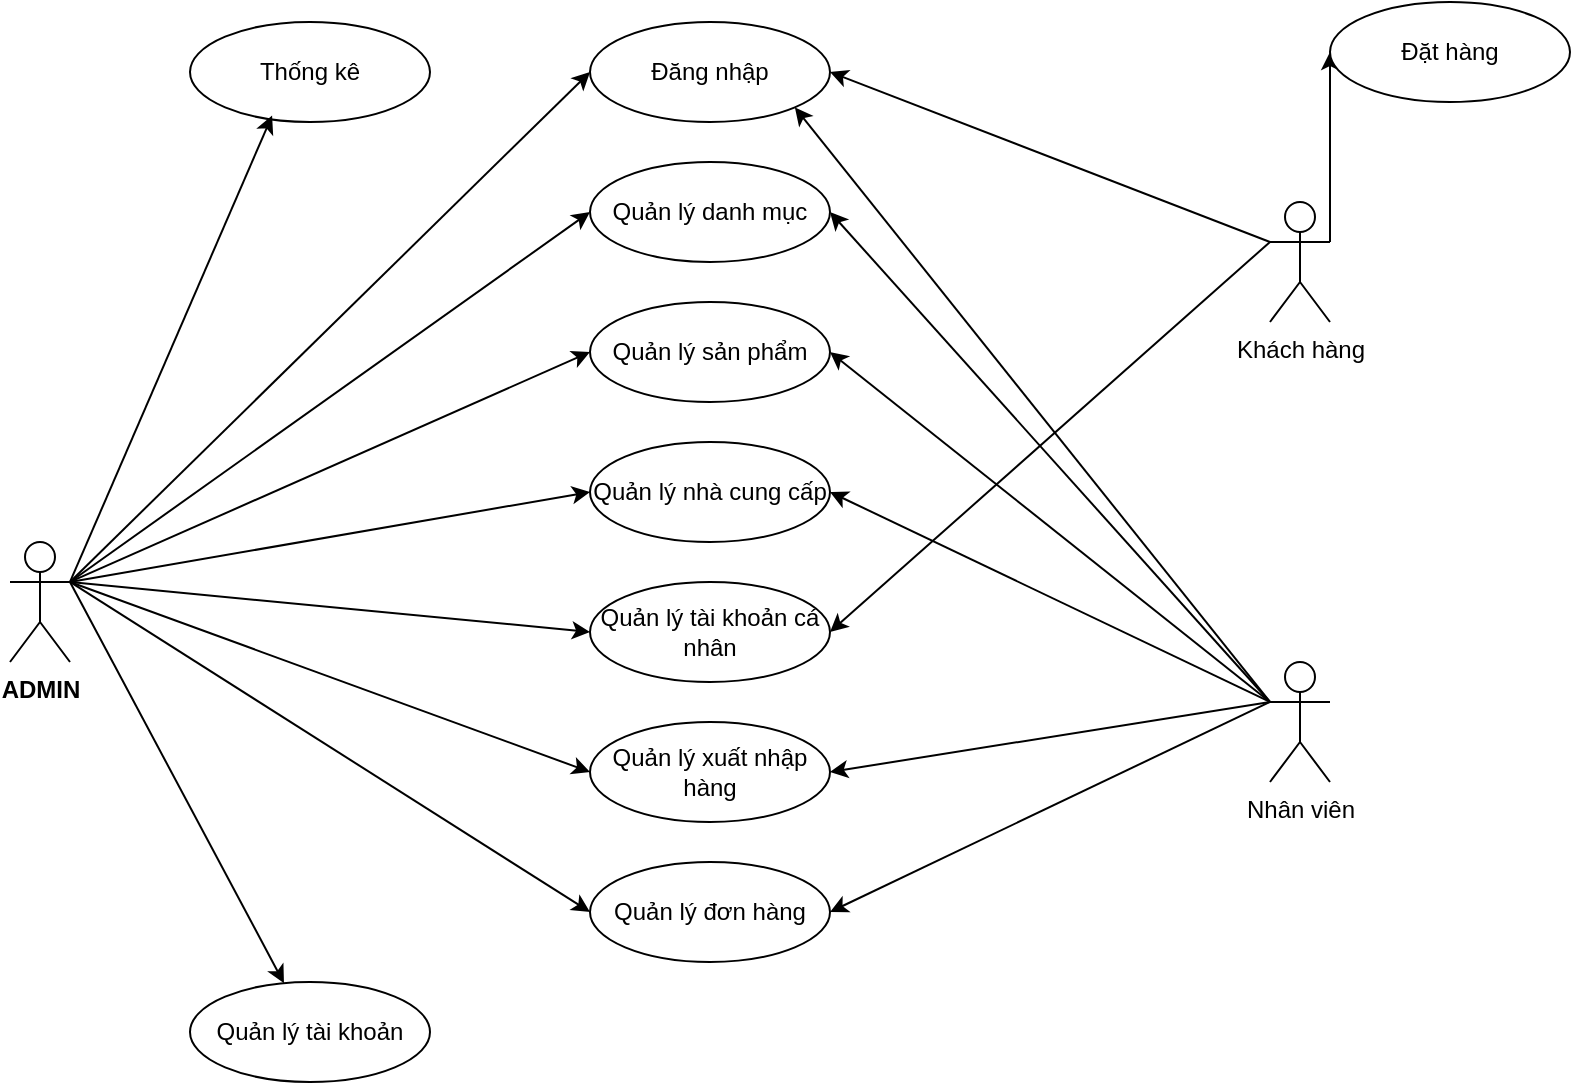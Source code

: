 <mxfile version="22.0.8" type="device" pages="2">
  <diagram name="Page-1" id="rfDXBSvpLKXDS1y6VzKi">
    <mxGraphModel dx="872" dy="465" grid="1" gridSize="10" guides="1" tooltips="1" connect="1" arrows="1" fold="1" page="1" pageScale="1" pageWidth="850" pageHeight="1100" math="0" shadow="0">
      <root>
        <mxCell id="0" />
        <mxCell id="1" parent="0" />
        <mxCell id="I2rS9WQ6NtNfmDlCDcJY-1" value="ADMIN&lt;br&gt;" style="shape=umlActor;verticalLabelPosition=bottom;verticalAlign=top;html=1;outlineConnect=0;fontStyle=1;labelBackgroundColor=none;labelBorderColor=none;gradientColor=default;fillColor=none;" parent="1" vertex="1">
          <mxGeometry x="70" y="290" width="30" height="60" as="geometry" />
        </mxCell>
        <mxCell id="I2rS9WQ6NtNfmDlCDcJY-4" value="Nhân viên" style="shape=umlActor;verticalLabelPosition=bottom;verticalAlign=top;html=1;outlineConnect=0;" parent="1" vertex="1">
          <mxGeometry x="700" y="350" width="30" height="60" as="geometry" />
        </mxCell>
        <mxCell id="I2rS9WQ6NtNfmDlCDcJY-5" value="Khách hàng" style="shape=umlActor;verticalLabelPosition=bottom;verticalAlign=top;html=1;outlineConnect=0;" parent="1" vertex="1">
          <mxGeometry x="700" y="120" width="30" height="60" as="geometry" />
        </mxCell>
        <mxCell id="I2rS9WQ6NtNfmDlCDcJY-10" value="Đăng nhập" style="ellipse;whiteSpace=wrap;html=1;" parent="1" vertex="1">
          <mxGeometry x="360" y="30" width="120" height="50" as="geometry" />
        </mxCell>
        <mxCell id="I2rS9WQ6NtNfmDlCDcJY-11" value="Quản lý danh mục" style="ellipse;whiteSpace=wrap;html=1;" parent="1" vertex="1">
          <mxGeometry x="360" y="100" width="120" height="50" as="geometry" />
        </mxCell>
        <mxCell id="I2rS9WQ6NtNfmDlCDcJY-12" value="Quản lý sản phẩm" style="ellipse;whiteSpace=wrap;html=1;" parent="1" vertex="1">
          <mxGeometry x="360" y="170" width="120" height="50" as="geometry" />
        </mxCell>
        <mxCell id="I2rS9WQ6NtNfmDlCDcJY-13" value="Quản lý xuất nhập hàng" style="ellipse;whiteSpace=wrap;html=1;" parent="1" vertex="1">
          <mxGeometry x="360" y="380" width="120" height="50" as="geometry" />
        </mxCell>
        <mxCell id="I2rS9WQ6NtNfmDlCDcJY-14" value="Quản lý tài khoản cá nhân" style="ellipse;whiteSpace=wrap;html=1;" parent="1" vertex="1">
          <mxGeometry x="360" y="310" width="120" height="50" as="geometry" />
        </mxCell>
        <mxCell id="I2rS9WQ6NtNfmDlCDcJY-15" value="Quản lý nhà cung cấp" style="ellipse;whiteSpace=wrap;html=1;" parent="1" vertex="1">
          <mxGeometry x="360" y="240" width="120" height="50" as="geometry" />
        </mxCell>
        <mxCell id="I2rS9WQ6NtNfmDlCDcJY-16" value="Thống kê" style="ellipse;whiteSpace=wrap;html=1;" parent="1" vertex="1">
          <mxGeometry x="160" y="30" width="120" height="50" as="geometry" />
        </mxCell>
        <mxCell id="I2rS9WQ6NtNfmDlCDcJY-17" value="Quản lý tài khoản" style="ellipse;whiteSpace=wrap;html=1;" parent="1" vertex="1">
          <mxGeometry x="160" y="510" width="120" height="50" as="geometry" />
        </mxCell>
        <mxCell id="I2rS9WQ6NtNfmDlCDcJY-19" value="" style="endArrow=classic;html=1;rounded=0;exitX=1;exitY=0.333;exitDx=0;exitDy=0;exitPerimeter=0;entryX=0;entryY=0.5;entryDx=0;entryDy=0;" parent="1" source="I2rS9WQ6NtNfmDlCDcJY-1" target="I2rS9WQ6NtNfmDlCDcJY-10" edge="1">
          <mxGeometry width="50" height="50" relative="1" as="geometry">
            <mxPoint x="380" y="310" as="sourcePoint" />
            <mxPoint x="430" y="260" as="targetPoint" />
          </mxGeometry>
        </mxCell>
        <mxCell id="I2rS9WQ6NtNfmDlCDcJY-20" value="" style="endArrow=classic;html=1;rounded=0;exitX=1;exitY=0.333;exitDx=0;exitDy=0;exitPerimeter=0;entryX=0;entryY=0.5;entryDx=0;entryDy=0;" parent="1" source="I2rS9WQ6NtNfmDlCDcJY-1" target="I2rS9WQ6NtNfmDlCDcJY-11" edge="1">
          <mxGeometry width="50" height="50" relative="1" as="geometry">
            <mxPoint x="380" y="310" as="sourcePoint" />
            <mxPoint x="430" y="260" as="targetPoint" />
          </mxGeometry>
        </mxCell>
        <mxCell id="I2rS9WQ6NtNfmDlCDcJY-21" value="" style="endArrow=classic;html=1;rounded=0;exitX=1;exitY=0.333;exitDx=0;exitDy=0;exitPerimeter=0;entryX=0;entryY=0.5;entryDx=0;entryDy=0;" parent="1" source="I2rS9WQ6NtNfmDlCDcJY-1" target="I2rS9WQ6NtNfmDlCDcJY-12" edge="1">
          <mxGeometry width="50" height="50" relative="1" as="geometry">
            <mxPoint x="380" y="310" as="sourcePoint" />
            <mxPoint x="430" y="260" as="targetPoint" />
          </mxGeometry>
        </mxCell>
        <mxCell id="I2rS9WQ6NtNfmDlCDcJY-22" value="" style="endArrow=classic;html=1;rounded=0;exitX=1;exitY=0.333;exitDx=0;exitDy=0;exitPerimeter=0;entryX=0;entryY=0.5;entryDx=0;entryDy=0;" parent="1" source="I2rS9WQ6NtNfmDlCDcJY-1" target="I2rS9WQ6NtNfmDlCDcJY-15" edge="1">
          <mxGeometry width="50" height="50" relative="1" as="geometry">
            <mxPoint x="380" y="310" as="sourcePoint" />
            <mxPoint x="290" y="290" as="targetPoint" />
          </mxGeometry>
        </mxCell>
        <mxCell id="I2rS9WQ6NtNfmDlCDcJY-24" value="" style="endArrow=classic;html=1;rounded=0;entryX=0;entryY=0.5;entryDx=0;entryDy=0;" parent="1" target="I2rS9WQ6NtNfmDlCDcJY-14" edge="1">
          <mxGeometry width="50" height="50" relative="1" as="geometry">
            <mxPoint x="100" y="310" as="sourcePoint" />
            <mxPoint x="430" y="260" as="targetPoint" />
          </mxGeometry>
        </mxCell>
        <mxCell id="I2rS9WQ6NtNfmDlCDcJY-25" value="" style="endArrow=classic;html=1;rounded=0;exitX=1;exitY=0.333;exitDx=0;exitDy=0;exitPerimeter=0;entryX=0;entryY=0.5;entryDx=0;entryDy=0;" parent="1" source="I2rS9WQ6NtNfmDlCDcJY-1" target="I2rS9WQ6NtNfmDlCDcJY-13" edge="1">
          <mxGeometry width="50" height="50" relative="1" as="geometry">
            <mxPoint x="380" y="310" as="sourcePoint" />
            <mxPoint x="430" y="260" as="targetPoint" />
          </mxGeometry>
        </mxCell>
        <mxCell id="I2rS9WQ6NtNfmDlCDcJY-26" value="" style="endArrow=classic;html=1;rounded=0;exitX=1;exitY=0.333;exitDx=0;exitDy=0;exitPerimeter=0;" parent="1" source="I2rS9WQ6NtNfmDlCDcJY-1" target="I2rS9WQ6NtNfmDlCDcJY-17" edge="1">
          <mxGeometry width="50" height="50" relative="1" as="geometry">
            <mxPoint x="380" y="310" as="sourcePoint" />
            <mxPoint x="430" y="260" as="targetPoint" />
          </mxGeometry>
        </mxCell>
        <mxCell id="I2rS9WQ6NtNfmDlCDcJY-27" value="" style="endArrow=classic;html=1;rounded=0;exitX=1;exitY=0.333;exitDx=0;exitDy=0;exitPerimeter=0;entryX=0.342;entryY=0.936;entryDx=0;entryDy=0;entryPerimeter=0;" parent="1" source="I2rS9WQ6NtNfmDlCDcJY-1" target="I2rS9WQ6NtNfmDlCDcJY-16" edge="1">
          <mxGeometry width="50" height="50" relative="1" as="geometry">
            <mxPoint x="380" y="310" as="sourcePoint" />
            <mxPoint x="430" y="260" as="targetPoint" />
          </mxGeometry>
        </mxCell>
        <mxCell id="I2rS9WQ6NtNfmDlCDcJY-29" value="" style="endArrow=classic;html=1;rounded=0;exitX=0;exitY=0.333;exitDx=0;exitDy=0;exitPerimeter=0;entryX=1;entryY=0.5;entryDx=0;entryDy=0;" parent="1" source="I2rS9WQ6NtNfmDlCDcJY-5" target="I2rS9WQ6NtNfmDlCDcJY-10" edge="1">
          <mxGeometry width="50" height="50" relative="1" as="geometry">
            <mxPoint x="380" y="310" as="sourcePoint" />
            <mxPoint x="430" y="260" as="targetPoint" />
          </mxGeometry>
        </mxCell>
        <mxCell id="I2rS9WQ6NtNfmDlCDcJY-30" value="" style="endArrow=classic;html=1;rounded=0;entryX=0;entryY=0.5;entryDx=0;entryDy=0;exitX=1;exitY=0.333;exitDx=0;exitDy=0;exitPerimeter=0;" parent="1" source="I2rS9WQ6NtNfmDlCDcJY-5" target="I2rS9WQ6NtNfmDlCDcJY-32" edge="1">
          <mxGeometry width="50" height="50" relative="1" as="geometry">
            <mxPoint x="675" y="25" as="sourcePoint" />
            <mxPoint x="670.0" y="25" as="targetPoint" />
          </mxGeometry>
        </mxCell>
        <mxCell id="I2rS9WQ6NtNfmDlCDcJY-32" value="Đặt hàng" style="ellipse;whiteSpace=wrap;html=1;" parent="1" vertex="1">
          <mxGeometry x="730" y="20" width="120" height="50" as="geometry" />
        </mxCell>
        <mxCell id="I2rS9WQ6NtNfmDlCDcJY-33" value="" style="endArrow=classic;html=1;rounded=0;exitX=0;exitY=0.333;exitDx=0;exitDy=0;exitPerimeter=0;entryX=1;entryY=1;entryDx=0;entryDy=0;" parent="1" source="I2rS9WQ6NtNfmDlCDcJY-4" target="I2rS9WQ6NtNfmDlCDcJY-10" edge="1">
          <mxGeometry width="50" height="50" relative="1" as="geometry">
            <mxPoint x="380" y="310" as="sourcePoint" />
            <mxPoint x="430" y="260" as="targetPoint" />
          </mxGeometry>
        </mxCell>
        <mxCell id="I2rS9WQ6NtNfmDlCDcJY-34" value="" style="endArrow=classic;html=1;rounded=0;exitX=0;exitY=0.333;exitDx=0;exitDy=0;exitPerimeter=0;entryX=1;entryY=0.5;entryDx=0;entryDy=0;" parent="1" source="I2rS9WQ6NtNfmDlCDcJY-4" target="I2rS9WQ6NtNfmDlCDcJY-11" edge="1">
          <mxGeometry width="50" height="50" relative="1" as="geometry">
            <mxPoint x="380" y="310" as="sourcePoint" />
            <mxPoint x="430" y="260" as="targetPoint" />
          </mxGeometry>
        </mxCell>
        <mxCell id="I2rS9WQ6NtNfmDlCDcJY-35" value="" style="endArrow=classic;html=1;rounded=0;exitX=0;exitY=0.333;exitDx=0;exitDy=0;exitPerimeter=0;entryX=1;entryY=0.5;entryDx=0;entryDy=0;" parent="1" source="I2rS9WQ6NtNfmDlCDcJY-4" target="I2rS9WQ6NtNfmDlCDcJY-12" edge="1">
          <mxGeometry width="50" height="50" relative="1" as="geometry">
            <mxPoint x="380" y="310" as="sourcePoint" />
            <mxPoint x="430" y="260" as="targetPoint" />
          </mxGeometry>
        </mxCell>
        <mxCell id="I2rS9WQ6NtNfmDlCDcJY-36" value="Quản lý đơn hàng" style="ellipse;whiteSpace=wrap;html=1;" parent="1" vertex="1">
          <mxGeometry x="360" y="450" width="120" height="50" as="geometry" />
        </mxCell>
        <mxCell id="I2rS9WQ6NtNfmDlCDcJY-38" value="" style="endArrow=classic;html=1;rounded=0;exitX=0;exitY=0.333;exitDx=0;exitDy=0;exitPerimeter=0;entryX=1;entryY=0.5;entryDx=0;entryDy=0;" parent="1" source="I2rS9WQ6NtNfmDlCDcJY-4" target="I2rS9WQ6NtNfmDlCDcJY-15" edge="1">
          <mxGeometry width="50" height="50" relative="1" as="geometry">
            <mxPoint x="380" y="370" as="sourcePoint" />
            <mxPoint x="430" y="320" as="targetPoint" />
          </mxGeometry>
        </mxCell>
        <mxCell id="I2rS9WQ6NtNfmDlCDcJY-39" value="" style="endArrow=classic;html=1;rounded=0;exitX=0;exitY=0.333;exitDx=0;exitDy=0;exitPerimeter=0;entryX=1;entryY=0.5;entryDx=0;entryDy=0;" parent="1" source="I2rS9WQ6NtNfmDlCDcJY-4" target="I2rS9WQ6NtNfmDlCDcJY-36" edge="1">
          <mxGeometry width="50" height="50" relative="1" as="geometry">
            <mxPoint x="380" y="370" as="sourcePoint" />
            <mxPoint x="430" y="320" as="targetPoint" />
          </mxGeometry>
        </mxCell>
        <mxCell id="I2rS9WQ6NtNfmDlCDcJY-40" value="" style="endArrow=classic;html=1;rounded=0;exitX=1;exitY=0.333;exitDx=0;exitDy=0;exitPerimeter=0;entryX=0;entryY=0.5;entryDx=0;entryDy=0;" parent="1" source="I2rS9WQ6NtNfmDlCDcJY-1" target="I2rS9WQ6NtNfmDlCDcJY-36" edge="1">
          <mxGeometry width="50" height="50" relative="1" as="geometry">
            <mxPoint x="380" y="370" as="sourcePoint" />
            <mxPoint x="430" y="320" as="targetPoint" />
          </mxGeometry>
        </mxCell>
        <mxCell id="I2rS9WQ6NtNfmDlCDcJY-41" value="" style="endArrow=classic;html=1;rounded=0;exitX=0;exitY=0.333;exitDx=0;exitDy=0;exitPerimeter=0;entryX=1;entryY=0.5;entryDx=0;entryDy=0;" parent="1" source="I2rS9WQ6NtNfmDlCDcJY-5" target="I2rS9WQ6NtNfmDlCDcJY-14" edge="1">
          <mxGeometry width="50" height="50" relative="1" as="geometry">
            <mxPoint x="380" y="370" as="sourcePoint" />
            <mxPoint x="430" y="320" as="targetPoint" />
          </mxGeometry>
        </mxCell>
        <mxCell id="I2rS9WQ6NtNfmDlCDcJY-42" value="" style="endArrow=classic;html=1;rounded=0;exitX=0;exitY=0.333;exitDx=0;exitDy=0;exitPerimeter=0;entryX=1;entryY=0.5;entryDx=0;entryDy=0;" parent="1" source="I2rS9WQ6NtNfmDlCDcJY-4" target="I2rS9WQ6NtNfmDlCDcJY-13" edge="1">
          <mxGeometry width="50" height="50" relative="1" as="geometry">
            <mxPoint x="380" y="370" as="sourcePoint" />
            <mxPoint x="430" y="320" as="targetPoint" />
          </mxGeometry>
        </mxCell>
      </root>
    </mxGraphModel>
  </diagram>
  <diagram id="yEvjWt7slKo--V0VDL_A" name="Page-2">
    <mxGraphModel dx="872" dy="465" grid="1" gridSize="10" guides="1" tooltips="1" connect="1" arrows="1" fold="1" page="1" pageScale="1" pageWidth="850" pageHeight="1100" math="0" shadow="0">
      <root>
        <mxCell id="0" />
        <mxCell id="1" parent="0" />
      </root>
    </mxGraphModel>
  </diagram>
</mxfile>
